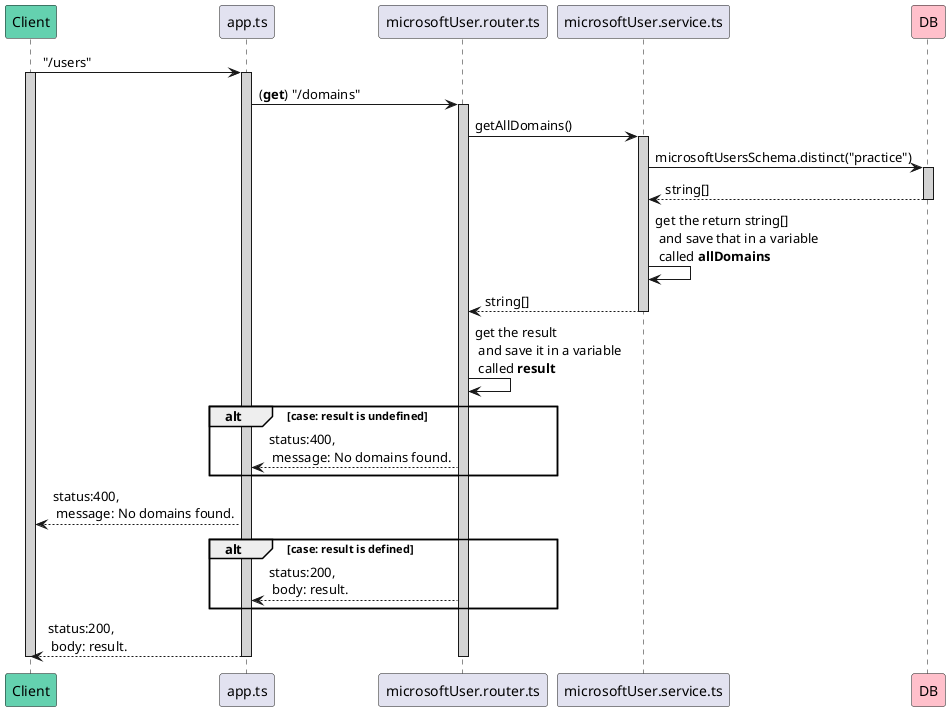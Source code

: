 @startuml get all domains
participant Client #64D1AF
participant app.ts
participant microsoftUser.router.ts
participant microsoftUser.service.ts
participant DB #FFC0CB

Client -> app.ts : "/users"
activate Client #D3D3D3
    activate app.ts #D3D3D3
        app.ts -> microsoftUser.router.ts : (**get**) "/domains"
        activate microsoftUser.router.ts #D3D3D3
            microsoftUser.router.ts -> microsoftUser.service.ts : getAllDomains()
            activate microsoftUser.service.ts #D3D3D3
                microsoftUser.service.ts -> DB :microsoftUsersSchema.distinct("practice")
                activate DB #D3D3D3
                    microsoftUser.service.ts <-- DB :string[]
                deactivate DB
                microsoftUser.service.ts -> microsoftUser.service.ts : get the return string[]\n and save that in a variable\n called **allDomains**
                microsoftUser.router.ts <-- microsoftUser.service.ts : string[]
            deactivate microsoftUser.service.ts
            microsoftUser.router.ts -> microsoftUser.router.ts : get the result\n and save it in a variable\n called **result**
            alt case: **result** is undefined
                app.ts <-- microsoftUser.router.ts : status:400,\n message: No domains found. 
            end
            Client <-- app.ts: status:400,\n message: No domains found.
            alt case: **result** is defined
                app.ts <-- microsoftUser.router.ts : status:200,\n body: result. 
            end
            Client <-- app.ts:  status:200,\n body: result.
        deactivate microsoftUser.router.ts
    deactivate app.ts
deactivate Client
@enduml